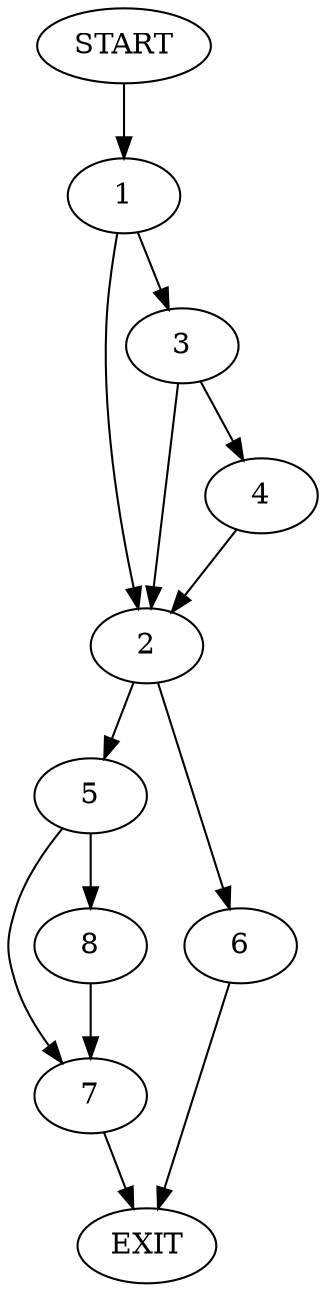 digraph {
0 [label="START"]
9 [label="EXIT"]
0 -> 1
1 -> 2
1 -> 3
3 -> 4
3 -> 2
2 -> 5
2 -> 6
4 -> 2
5 -> 7
5 -> 8
6 -> 9
8 -> 7
7 -> 9
}
